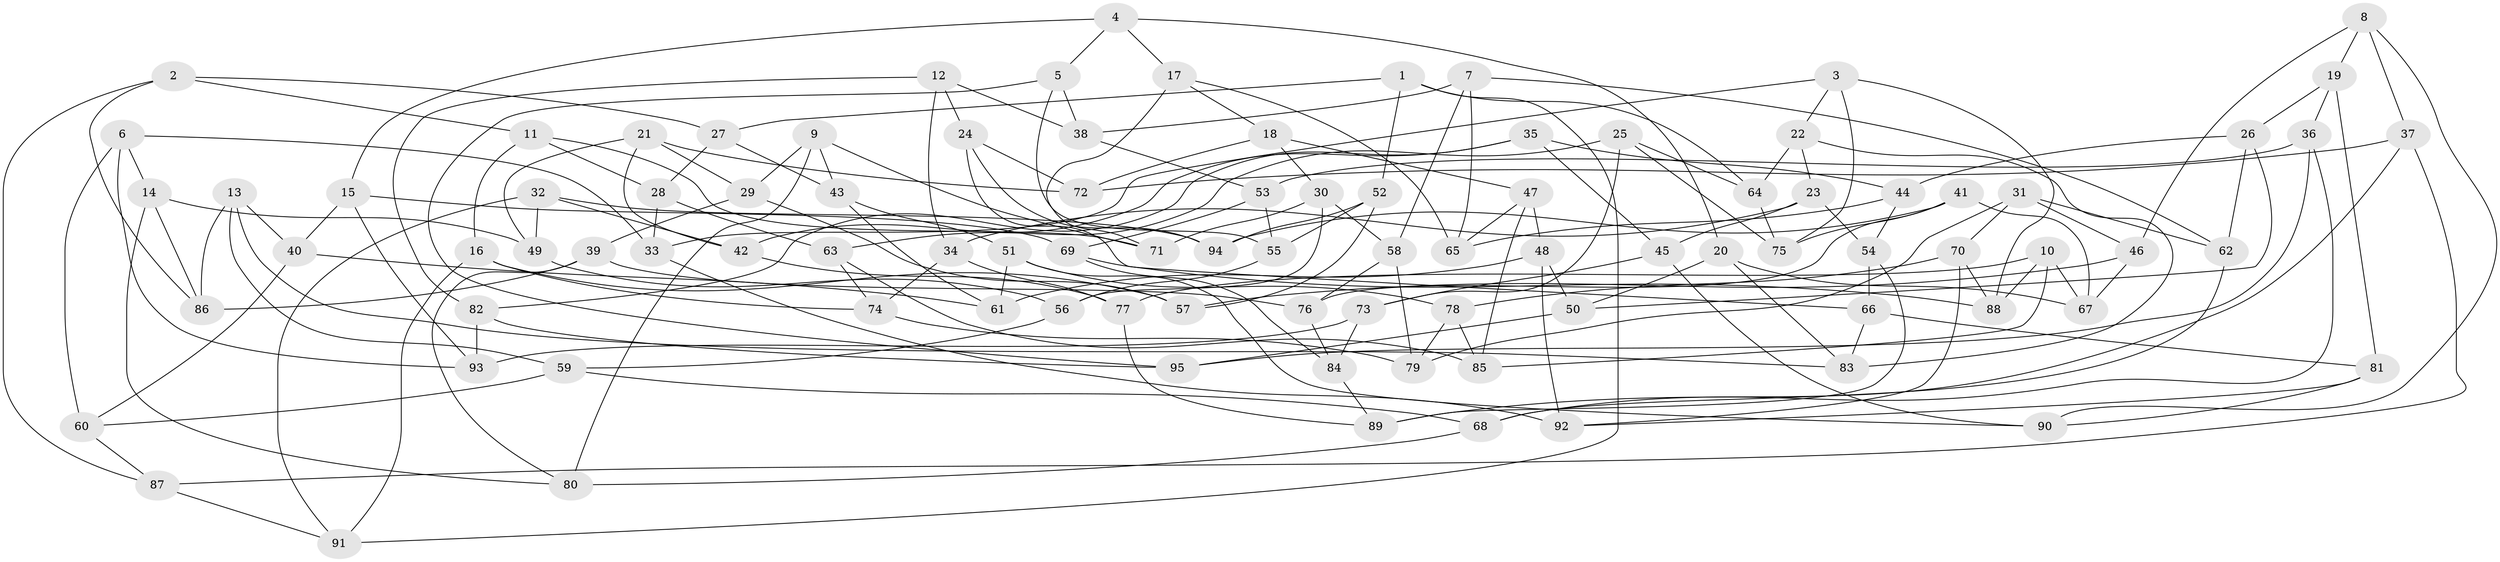 // coarse degree distribution, {6: 0.5689655172413793, 5: 0.06896551724137931, 4: 0.3620689655172414}
// Generated by graph-tools (version 1.1) at 2025/52/02/27/25 19:52:34]
// undirected, 95 vertices, 190 edges
graph export_dot {
graph [start="1"]
  node [color=gray90,style=filled];
  1;
  2;
  3;
  4;
  5;
  6;
  7;
  8;
  9;
  10;
  11;
  12;
  13;
  14;
  15;
  16;
  17;
  18;
  19;
  20;
  21;
  22;
  23;
  24;
  25;
  26;
  27;
  28;
  29;
  30;
  31;
  32;
  33;
  34;
  35;
  36;
  37;
  38;
  39;
  40;
  41;
  42;
  43;
  44;
  45;
  46;
  47;
  48;
  49;
  50;
  51;
  52;
  53;
  54;
  55;
  56;
  57;
  58;
  59;
  60;
  61;
  62;
  63;
  64;
  65;
  66;
  67;
  68;
  69;
  70;
  71;
  72;
  73;
  74;
  75;
  76;
  77;
  78;
  79;
  80;
  81;
  82;
  83;
  84;
  85;
  86;
  87;
  88;
  89;
  90;
  91;
  92;
  93;
  94;
  95;
  1 -- 52;
  1 -- 64;
  1 -- 91;
  1 -- 27;
  2 -- 86;
  2 -- 27;
  2 -- 11;
  2 -- 87;
  3 -- 75;
  3 -- 22;
  3 -- 33;
  3 -- 88;
  4 -- 15;
  4 -- 20;
  4 -- 17;
  4 -- 5;
  5 -- 38;
  5 -- 95;
  5 -- 55;
  6 -- 60;
  6 -- 33;
  6 -- 14;
  6 -- 93;
  7 -- 58;
  7 -- 38;
  7 -- 62;
  7 -- 65;
  8 -- 37;
  8 -- 46;
  8 -- 90;
  8 -- 19;
  9 -- 43;
  9 -- 29;
  9 -- 71;
  9 -- 80;
  10 -- 85;
  10 -- 77;
  10 -- 67;
  10 -- 88;
  11 -- 28;
  11 -- 71;
  11 -- 16;
  12 -- 38;
  12 -- 24;
  12 -- 82;
  12 -- 34;
  13 -- 86;
  13 -- 40;
  13 -- 59;
  13 -- 83;
  14 -- 49;
  14 -- 80;
  14 -- 86;
  15 -- 40;
  15 -- 69;
  15 -- 93;
  16 -- 91;
  16 -- 57;
  16 -- 74;
  17 -- 18;
  17 -- 65;
  17 -- 71;
  18 -- 30;
  18 -- 72;
  18 -- 47;
  19 -- 36;
  19 -- 26;
  19 -- 81;
  20 -- 50;
  20 -- 67;
  20 -- 83;
  21 -- 72;
  21 -- 29;
  21 -- 49;
  21 -- 42;
  22 -- 23;
  22 -- 83;
  22 -- 64;
  23 -- 54;
  23 -- 45;
  23 -- 34;
  24 -- 66;
  24 -- 94;
  24 -- 72;
  25 -- 63;
  25 -- 64;
  25 -- 75;
  25 -- 73;
  26 -- 44;
  26 -- 62;
  26 -- 50;
  27 -- 28;
  27 -- 43;
  28 -- 33;
  28 -- 63;
  29 -- 39;
  29 -- 57;
  30 -- 56;
  30 -- 71;
  30 -- 58;
  31 -- 46;
  31 -- 62;
  31 -- 79;
  31 -- 70;
  32 -- 49;
  32 -- 94;
  32 -- 42;
  32 -- 91;
  33 -- 92;
  34 -- 74;
  34 -- 77;
  35 -- 45;
  35 -- 44;
  35 -- 42;
  35 -- 82;
  36 -- 68;
  36 -- 53;
  36 -- 95;
  37 -- 89;
  37 -- 72;
  37 -- 87;
  38 -- 53;
  39 -- 86;
  39 -- 76;
  39 -- 80;
  40 -- 61;
  40 -- 60;
  41 -- 94;
  41 -- 67;
  41 -- 75;
  41 -- 76;
  42 -- 77;
  43 -- 61;
  43 -- 51;
  44 -- 54;
  44 -- 65;
  45 -- 90;
  45 -- 73;
  46 -- 57;
  46 -- 67;
  47 -- 85;
  47 -- 48;
  47 -- 65;
  48 -- 61;
  48 -- 92;
  48 -- 50;
  49 -- 56;
  50 -- 95;
  51 -- 78;
  51 -- 61;
  51 -- 90;
  52 -- 57;
  52 -- 94;
  52 -- 55;
  53 -- 55;
  53 -- 69;
  54 -- 89;
  54 -- 66;
  55 -- 56;
  56 -- 59;
  58 -- 76;
  58 -- 79;
  59 -- 68;
  59 -- 60;
  60 -- 87;
  62 -- 68;
  63 -- 85;
  63 -- 74;
  64 -- 75;
  66 -- 81;
  66 -- 83;
  68 -- 80;
  69 -- 88;
  69 -- 84;
  70 -- 78;
  70 -- 92;
  70 -- 88;
  73 -- 93;
  73 -- 84;
  74 -- 79;
  76 -- 84;
  77 -- 89;
  78 -- 85;
  78 -- 79;
  81 -- 92;
  81 -- 90;
  82 -- 93;
  82 -- 95;
  84 -- 89;
  87 -- 91;
}

